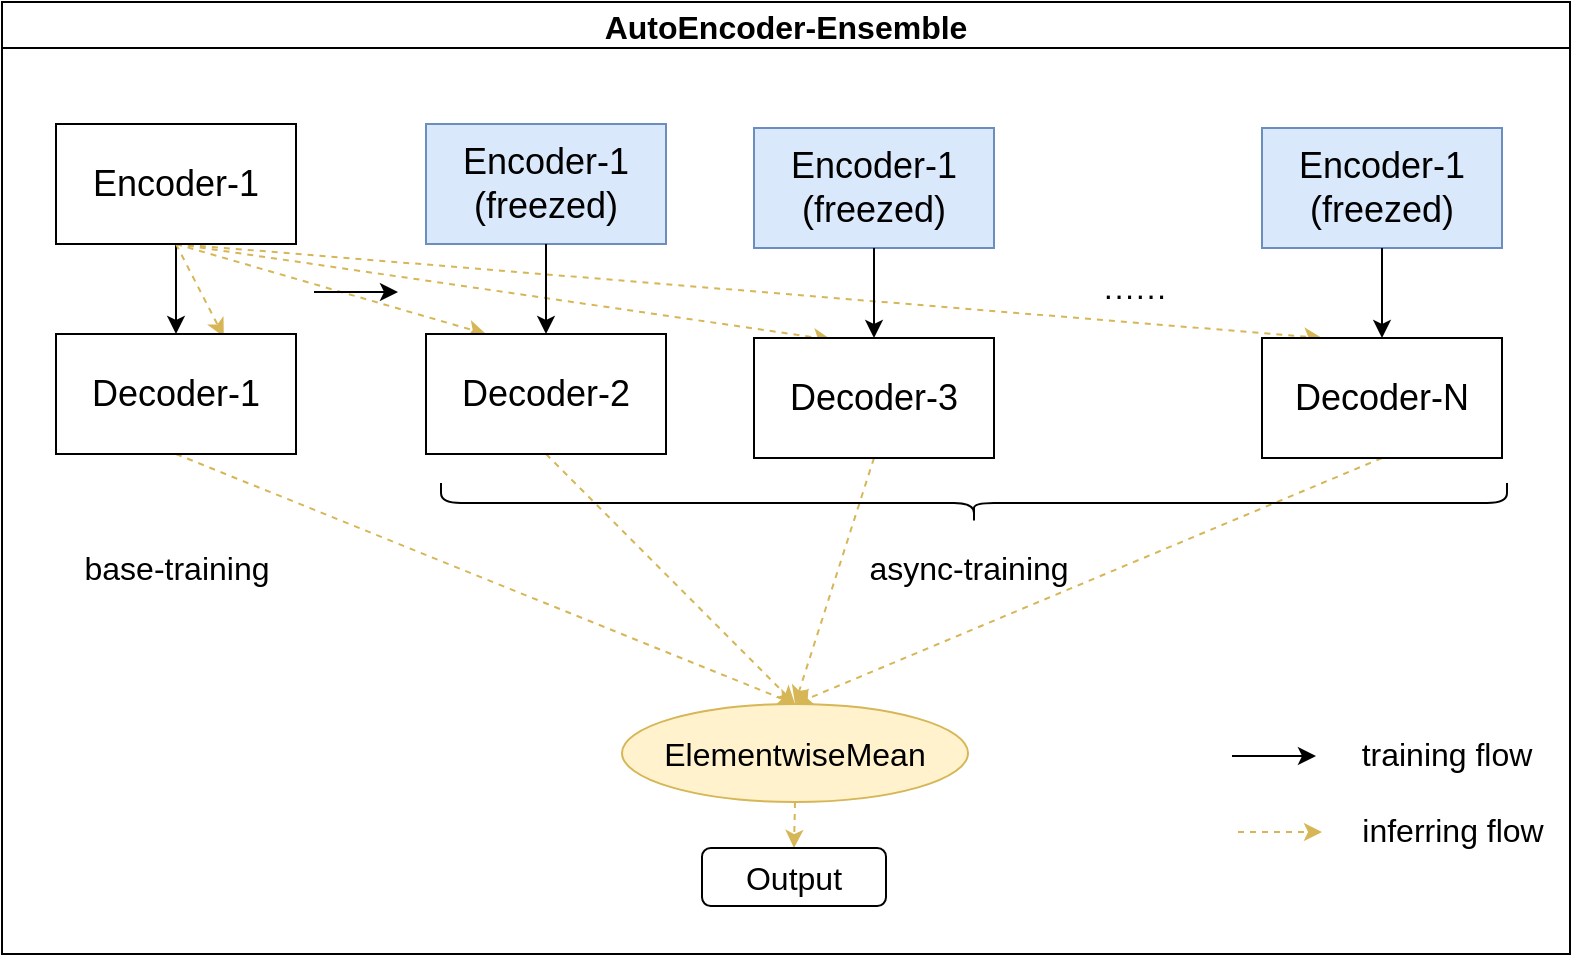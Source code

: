 <mxfile version="20.0.4" type="github">
  <diagram id="2L5-YDtV3XKEAHgUbCdK" name="Page-1">
    <mxGraphModel dx="1877" dy="770" grid="0" gridSize="10" guides="1" tooltips="1" connect="1" arrows="1" fold="1" page="0" pageScale="1" pageWidth="827" pageHeight="1169" math="0" shadow="0">
      <root>
        <mxCell id="0" />
        <mxCell id="1" parent="0" />
        <mxCell id="XVawso_l3wqVn8KSK_Ta-1" value="AutoEncoder-Ensemble" style="swimlane;fontSize=16;" parent="1" vertex="1">
          <mxGeometry x="-32" y="93" width="784" height="476" as="geometry" />
        </mxCell>
        <mxCell id="XVawso_l3wqVn8KSK_Ta-7" style="rounded=0;orthogonalLoop=1;jettySize=auto;html=1;exitX=0.5;exitY=1;exitDx=0;exitDy=0;entryX=0.5;entryY=0;entryDx=0;entryDy=0;fontSize=16;" parent="XVawso_l3wqVn8KSK_Ta-1" source="XVawso_l3wqVn8KSK_Ta-2" target="XVawso_l3wqVn8KSK_Ta-3" edge="1">
          <mxGeometry relative="1" as="geometry" />
        </mxCell>
        <mxCell id="XVawso_l3wqVn8KSK_Ta-33" style="edgeStyle=none;rounded=0;orthogonalLoop=1;jettySize=auto;html=1;exitX=0.5;exitY=1;exitDx=0;exitDy=0;entryX=0.699;entryY=0.023;entryDx=0;entryDy=0;entryPerimeter=0;fontSize=16;dashed=1;fillColor=#fff2cc;strokeColor=#d6b656;" parent="XVawso_l3wqVn8KSK_Ta-1" source="XVawso_l3wqVn8KSK_Ta-2" target="XVawso_l3wqVn8KSK_Ta-3" edge="1">
          <mxGeometry relative="1" as="geometry" />
        </mxCell>
        <mxCell id="XVawso_l3wqVn8KSK_Ta-34" style="edgeStyle=none;rounded=0;orthogonalLoop=1;jettySize=auto;html=1;exitX=0.5;exitY=1;exitDx=0;exitDy=0;entryX=0.25;entryY=0;entryDx=0;entryDy=0;dashed=1;fontSize=16;fillColor=#fff2cc;strokeColor=#d6b656;" parent="XVawso_l3wqVn8KSK_Ta-1" source="XVawso_l3wqVn8KSK_Ta-2" target="XVawso_l3wqVn8KSK_Ta-13" edge="1">
          <mxGeometry relative="1" as="geometry" />
        </mxCell>
        <mxCell id="XVawso_l3wqVn8KSK_Ta-35" style="edgeStyle=none;rounded=0;orthogonalLoop=1;jettySize=auto;html=1;exitX=0.5;exitY=1;exitDx=0;exitDy=0;entryX=0.322;entryY=0.015;entryDx=0;entryDy=0;entryPerimeter=0;dashed=1;fontSize=16;fillColor=#fff2cc;strokeColor=#d6b656;" parent="XVawso_l3wqVn8KSK_Ta-1" source="XVawso_l3wqVn8KSK_Ta-2" target="XVawso_l3wqVn8KSK_Ta-15" edge="1">
          <mxGeometry relative="1" as="geometry" />
        </mxCell>
        <mxCell id="XVawso_l3wqVn8KSK_Ta-36" style="edgeStyle=none;rounded=0;orthogonalLoop=1;jettySize=auto;html=1;exitX=0.5;exitY=1;exitDx=0;exitDy=0;entryX=0.25;entryY=0;entryDx=0;entryDy=0;dashed=1;fontSize=16;fillColor=#fff2cc;strokeColor=#d6b656;" parent="XVawso_l3wqVn8KSK_Ta-1" source="XVawso_l3wqVn8KSK_Ta-2" target="XVawso_l3wqVn8KSK_Ta-18" edge="1">
          <mxGeometry relative="1" as="geometry" />
        </mxCell>
        <mxCell id="XVawso_l3wqVn8KSK_Ta-2" value="&lt;font style=&quot;font-size: 18px;&quot;&gt;Encoder-1&lt;/font&gt;" style="rounded=0;whiteSpace=wrap;html=1;" parent="XVawso_l3wqVn8KSK_Ta-1" vertex="1">
          <mxGeometry x="27" y="61" width="120" height="60" as="geometry" />
        </mxCell>
        <mxCell id="XVawso_l3wqVn8KSK_Ta-26" style="edgeStyle=none;rounded=0;orthogonalLoop=1;jettySize=auto;html=1;exitX=0.5;exitY=1;exitDx=0;exitDy=0;entryX=0.5;entryY=0;entryDx=0;entryDy=0;fontSize=16;fillColor=#fff2cc;strokeColor=#d6b656;dashed=1;" parent="XVawso_l3wqVn8KSK_Ta-1" source="XVawso_l3wqVn8KSK_Ta-3" target="XVawso_l3wqVn8KSK_Ta-24" edge="1">
          <mxGeometry relative="1" as="geometry" />
        </mxCell>
        <mxCell id="XVawso_l3wqVn8KSK_Ta-3" value="&lt;font style=&quot;font-size: 18px;&quot;&gt;Decoder-1&lt;/font&gt;" style="rounded=0;whiteSpace=wrap;html=1;" parent="XVawso_l3wqVn8KSK_Ta-1" vertex="1">
          <mxGeometry x="27" y="166" width="120" height="60" as="geometry" />
        </mxCell>
        <mxCell id="XVawso_l3wqVn8KSK_Ta-10" value="base-training" style="text;html=1;align=center;verticalAlign=middle;resizable=0;points=[];autosize=1;strokeColor=none;fillColor=none;fontSize=16;" parent="XVawso_l3wqVn8KSK_Ta-1" vertex="1">
          <mxGeometry x="31.5" y="267" width="111" height="31" as="geometry" />
        </mxCell>
        <mxCell id="XVawso_l3wqVn8KSK_Ta-12" value="&lt;font style=&quot;font-size: 18px;&quot;&gt;Encoder-1&lt;br&gt;(freezed)&lt;br&gt;&lt;/font&gt;" style="rounded=0;whiteSpace=wrap;html=1;fillColor=#dae8fc;strokeColor=#6c8ebf;" parent="XVawso_l3wqVn8KSK_Ta-1" vertex="1">
          <mxGeometry x="212" y="61" width="120" height="60" as="geometry" />
        </mxCell>
        <mxCell id="XVawso_l3wqVn8KSK_Ta-30" style="edgeStyle=none;rounded=0;orthogonalLoop=1;jettySize=auto;html=1;exitX=0.5;exitY=1;exitDx=0;exitDy=0;entryX=0.5;entryY=0;entryDx=0;entryDy=0;fontSize=16;fillColor=#fff2cc;strokeColor=#d6b656;dashed=1;" parent="XVawso_l3wqVn8KSK_Ta-1" source="XVawso_l3wqVn8KSK_Ta-13" target="XVawso_l3wqVn8KSK_Ta-24" edge="1">
          <mxGeometry relative="1" as="geometry" />
        </mxCell>
        <mxCell id="XVawso_l3wqVn8KSK_Ta-13" value="&lt;font style=&quot;font-size: 18px;&quot;&gt;Decoder-2&lt;/font&gt;" style="rounded=0;whiteSpace=wrap;html=1;" parent="XVawso_l3wqVn8KSK_Ta-1" vertex="1">
          <mxGeometry x="212" y="166" width="120" height="60" as="geometry" />
        </mxCell>
        <mxCell id="XVawso_l3wqVn8KSK_Ta-11" style="rounded=0;orthogonalLoop=1;jettySize=auto;html=1;exitX=0.5;exitY=1;exitDx=0;exitDy=0;entryX=0.5;entryY=0;entryDx=0;entryDy=0;fontSize=16;" parent="XVawso_l3wqVn8KSK_Ta-1" source="XVawso_l3wqVn8KSK_Ta-12" target="XVawso_l3wqVn8KSK_Ta-13" edge="1">
          <mxGeometry relative="1" as="geometry" />
        </mxCell>
        <mxCell id="XVawso_l3wqVn8KSK_Ta-14" value="&lt;font style=&quot;font-size: 18px;&quot;&gt;Encoder-1&lt;br&gt;(freezed)&lt;br&gt;&lt;/font&gt;" style="rounded=0;whiteSpace=wrap;html=1;fillColor=#dae8fc;strokeColor=#6c8ebf;" parent="XVawso_l3wqVn8KSK_Ta-1" vertex="1">
          <mxGeometry x="376" y="63" width="120" height="60" as="geometry" />
        </mxCell>
        <mxCell id="XVawso_l3wqVn8KSK_Ta-28" style="edgeStyle=none;rounded=0;orthogonalLoop=1;jettySize=auto;html=1;exitX=0.5;exitY=1;exitDx=0;exitDy=0;entryX=0.5;entryY=0;entryDx=0;entryDy=0;fontSize=16;fillColor=#fff2cc;strokeColor=#d6b656;dashed=1;" parent="XVawso_l3wqVn8KSK_Ta-1" source="XVawso_l3wqVn8KSK_Ta-15" target="XVawso_l3wqVn8KSK_Ta-24" edge="1">
          <mxGeometry relative="1" as="geometry" />
        </mxCell>
        <mxCell id="XVawso_l3wqVn8KSK_Ta-15" value="&lt;font style=&quot;font-size: 18px;&quot;&gt;Decoder-3&lt;/font&gt;" style="rounded=0;whiteSpace=wrap;html=1;" parent="XVawso_l3wqVn8KSK_Ta-1" vertex="1">
          <mxGeometry x="376" y="168" width="120" height="60" as="geometry" />
        </mxCell>
        <mxCell id="XVawso_l3wqVn8KSK_Ta-16" style="rounded=0;orthogonalLoop=1;jettySize=auto;html=1;exitX=0.5;exitY=1;exitDx=0;exitDy=0;entryX=0.5;entryY=0;entryDx=0;entryDy=0;fontSize=16;" parent="XVawso_l3wqVn8KSK_Ta-1" source="XVawso_l3wqVn8KSK_Ta-14" target="XVawso_l3wqVn8KSK_Ta-15" edge="1">
          <mxGeometry relative="1" as="geometry" />
        </mxCell>
        <mxCell id="XVawso_l3wqVn8KSK_Ta-17" value="&lt;font style=&quot;font-size: 18px;&quot;&gt;Encoder-1&lt;br&gt;(freezed)&lt;br&gt;&lt;/font&gt;" style="rounded=0;whiteSpace=wrap;html=1;fillColor=#dae8fc;strokeColor=#6c8ebf;" parent="XVawso_l3wqVn8KSK_Ta-1" vertex="1">
          <mxGeometry x="630" y="63" width="120" height="60" as="geometry" />
        </mxCell>
        <mxCell id="XVawso_l3wqVn8KSK_Ta-29" style="edgeStyle=none;rounded=0;orthogonalLoop=1;jettySize=auto;html=1;exitX=0.5;exitY=1;exitDx=0;exitDy=0;entryX=0.5;entryY=0;entryDx=0;entryDy=0;fontSize=16;fillColor=#fff2cc;strokeColor=#d6b656;dashed=1;" parent="XVawso_l3wqVn8KSK_Ta-1" source="XVawso_l3wqVn8KSK_Ta-18" target="XVawso_l3wqVn8KSK_Ta-24" edge="1">
          <mxGeometry relative="1" as="geometry" />
        </mxCell>
        <mxCell id="XVawso_l3wqVn8KSK_Ta-18" value="&lt;font style=&quot;font-size: 18px;&quot;&gt;Decoder-N&lt;/font&gt;" style="rounded=0;whiteSpace=wrap;html=1;" parent="XVawso_l3wqVn8KSK_Ta-1" vertex="1">
          <mxGeometry x="630" y="168" width="120" height="60" as="geometry" />
        </mxCell>
        <mxCell id="XVawso_l3wqVn8KSK_Ta-19" style="rounded=0;orthogonalLoop=1;jettySize=auto;html=1;exitX=0.5;exitY=1;exitDx=0;exitDy=0;entryX=0.5;entryY=0;entryDx=0;entryDy=0;fontSize=16;" parent="XVawso_l3wqVn8KSK_Ta-1" source="XVawso_l3wqVn8KSK_Ta-17" target="XVawso_l3wqVn8KSK_Ta-18" edge="1">
          <mxGeometry relative="1" as="geometry" />
        </mxCell>
        <mxCell id="XVawso_l3wqVn8KSK_Ta-20" value="······" style="text;html=1;align=center;verticalAlign=middle;resizable=0;points=[];autosize=1;strokeColor=none;fillColor=none;fontSize=16;" parent="XVawso_l3wqVn8KSK_Ta-1" vertex="1">
          <mxGeometry x="541" y="130" width="50" height="31" as="geometry" />
        </mxCell>
        <mxCell id="XVawso_l3wqVn8KSK_Ta-21" value="" style="shape=curlyBracket;whiteSpace=wrap;html=1;rounded=1;fontSize=16;rotation=-90;" parent="XVawso_l3wqVn8KSK_Ta-1" vertex="1">
          <mxGeometry x="476" y="-16" width="20" height="533" as="geometry" />
        </mxCell>
        <mxCell id="XVawso_l3wqVn8KSK_Ta-22" value="async-training" style="text;html=1;align=center;verticalAlign=middle;resizable=0;points=[];autosize=1;strokeColor=none;fillColor=none;fontSize=16;" parent="XVawso_l3wqVn8KSK_Ta-1" vertex="1">
          <mxGeometry x="424" y="267" width="117" height="31" as="geometry" />
        </mxCell>
        <mxCell id="XVawso_l3wqVn8KSK_Ta-23" value="" style="endArrow=classic;html=1;rounded=0;fontSize=16;" parent="XVawso_l3wqVn8KSK_Ta-1" edge="1">
          <mxGeometry width="50" height="50" relative="1" as="geometry">
            <mxPoint x="156" y="145" as="sourcePoint" />
            <mxPoint x="198" y="145" as="targetPoint" />
          </mxGeometry>
        </mxCell>
        <mxCell id="XVawso_l3wqVn8KSK_Ta-32" style="edgeStyle=none;rounded=0;orthogonalLoop=1;jettySize=auto;html=1;exitX=0.5;exitY=1;exitDx=0;exitDy=0;entryX=0.5;entryY=0;entryDx=0;entryDy=0;fontSize=16;fillColor=#fff2cc;strokeColor=#d6b656;dashed=1;" parent="XVawso_l3wqVn8KSK_Ta-1" source="XVawso_l3wqVn8KSK_Ta-24" target="XVawso_l3wqVn8KSK_Ta-31" edge="1">
          <mxGeometry relative="1" as="geometry" />
        </mxCell>
        <mxCell id="XVawso_l3wqVn8KSK_Ta-24" value="ElementwiseMean" style="ellipse;whiteSpace=wrap;html=1;fontSize=16;fillColor=#fff2cc;strokeColor=#d6b656;" parent="XVawso_l3wqVn8KSK_Ta-1" vertex="1">
          <mxGeometry x="310" y="351" width="173" height="49" as="geometry" />
        </mxCell>
        <mxCell id="XVawso_l3wqVn8KSK_Ta-31" value="Output" style="rounded=1;whiteSpace=wrap;html=1;fontSize=16;" parent="XVawso_l3wqVn8KSK_Ta-1" vertex="1">
          <mxGeometry x="350" y="423" width="92" height="29" as="geometry" />
        </mxCell>
        <mxCell id="XVawso_l3wqVn8KSK_Ta-37" value="" style="endArrow=classic;html=1;rounded=0;fontSize=16;" parent="XVawso_l3wqVn8KSK_Ta-1" edge="1">
          <mxGeometry width="50" height="50" relative="1" as="geometry">
            <mxPoint x="615" y="377" as="sourcePoint" />
            <mxPoint x="657" y="377" as="targetPoint" />
          </mxGeometry>
        </mxCell>
        <mxCell id="XVawso_l3wqVn8KSK_Ta-38" value="" style="endArrow=classic;html=1;rounded=0;fontSize=16;fillColor=#fff2cc;strokeColor=#d6b656;dashed=1;" parent="XVawso_l3wqVn8KSK_Ta-1" edge="1">
          <mxGeometry width="50" height="50" relative="1" as="geometry">
            <mxPoint x="618" y="415" as="sourcePoint" />
            <mxPoint x="660" y="415" as="targetPoint" />
          </mxGeometry>
        </mxCell>
        <mxCell id="XVawso_l3wqVn8KSK_Ta-39" value="training flow" style="text;html=1;align=center;verticalAlign=middle;resizable=0;points=[];autosize=1;strokeColor=none;fillColor=none;fontSize=16;" parent="XVawso_l3wqVn8KSK_Ta-1" vertex="1">
          <mxGeometry x="670" y="360" width="104" height="31" as="geometry" />
        </mxCell>
        <mxCell id="XVawso_l3wqVn8KSK_Ta-40" value="inferring flow" style="text;html=1;align=center;verticalAlign=middle;resizable=0;points=[];autosize=1;strokeColor=none;fillColor=none;fontSize=16;" parent="XVawso_l3wqVn8KSK_Ta-1" vertex="1">
          <mxGeometry x="670" y="398" width="109" height="31" as="geometry" />
        </mxCell>
      </root>
    </mxGraphModel>
  </diagram>
</mxfile>

